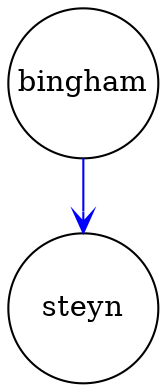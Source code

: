 digraph outcome_bingham_steyn { 
 K=0.6 
 "bingham" -> { "steyn" } [color="blue", arrowhead="vee", penwidth=1, href="#5"]; 
 "bingham" [shape="circle", fixedsize="true", height=1, width=1, style="filled", fillcolor="white", href="#bingham"]; 
 "steyn" [shape="circle", fixedsize="true", height=1, width=1, style="filled", fillcolor="white", href="#steyn"]; 

}